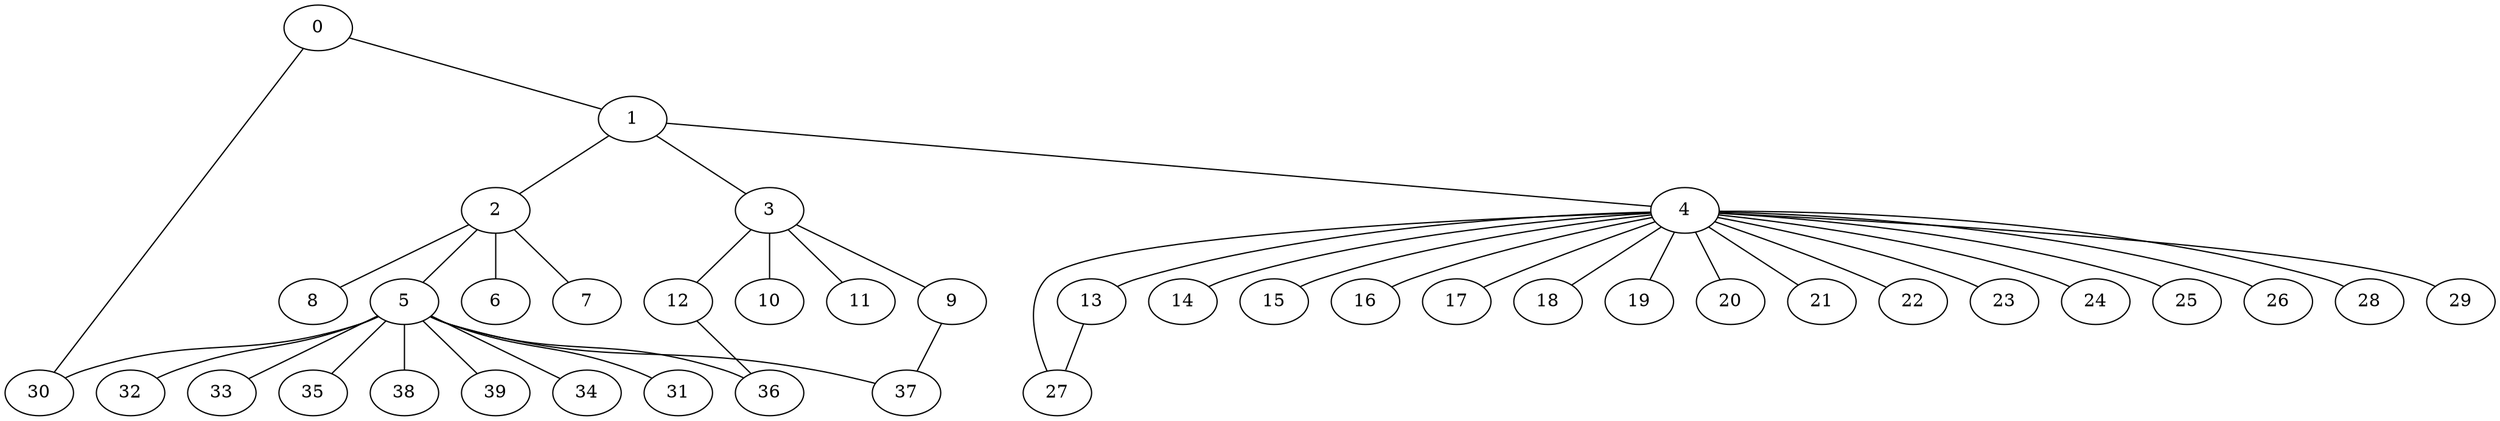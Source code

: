 
graph graphname {
    0 -- 1
0 -- 30
1 -- 2
1 -- 3
1 -- 4
2 -- 8
2 -- 5
2 -- 6
2 -- 7
3 -- 10
3 -- 11
3 -- 12
3 -- 9
4 -- 13
4 -- 14
4 -- 15
4 -- 16
4 -- 17
4 -- 18
4 -- 19
4 -- 20
4 -- 21
4 -- 22
4 -- 23
4 -- 24
4 -- 25
4 -- 26
4 -- 27
4 -- 28
4 -- 29
5 -- 32
5 -- 33
5 -- 35
5 -- 36
5 -- 37
5 -- 38
5 -- 39
5 -- 34
5 -- 30
5 -- 31
9 -- 37
12 -- 36
13 -- 27

}
